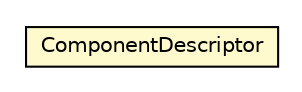 #!/usr/local/bin/dot
#
# Class diagram 
# Generated by UMLGraph version 5.1 (http://www.umlgraph.org/)
#

digraph G {
	edge [fontname="Helvetica",fontsize=10,labelfontname="Helvetica",labelfontsize=10];
	node [fontname="Helvetica",fontsize=10,shape=plaintext];
	nodesep=0.25;
	ranksep=0.5;
	// org.androidtransfuse.model.ComponentDescriptor
	c8230 [label=<<table title="org.androidtransfuse.model.ComponentDescriptor" border="0" cellborder="1" cellspacing="0" cellpadding="2" port="p" bgcolor="lemonChiffon" href="./ComponentDescriptor.html">
		<tr><td><table border="0" cellspacing="0" cellpadding="1">
<tr><td align="center" balign="center"> ComponentDescriptor </td></tr>
		</table></td></tr>
		</table>>, fontname="Helvetica", fontcolor="black", fontsize=10.0];
}

